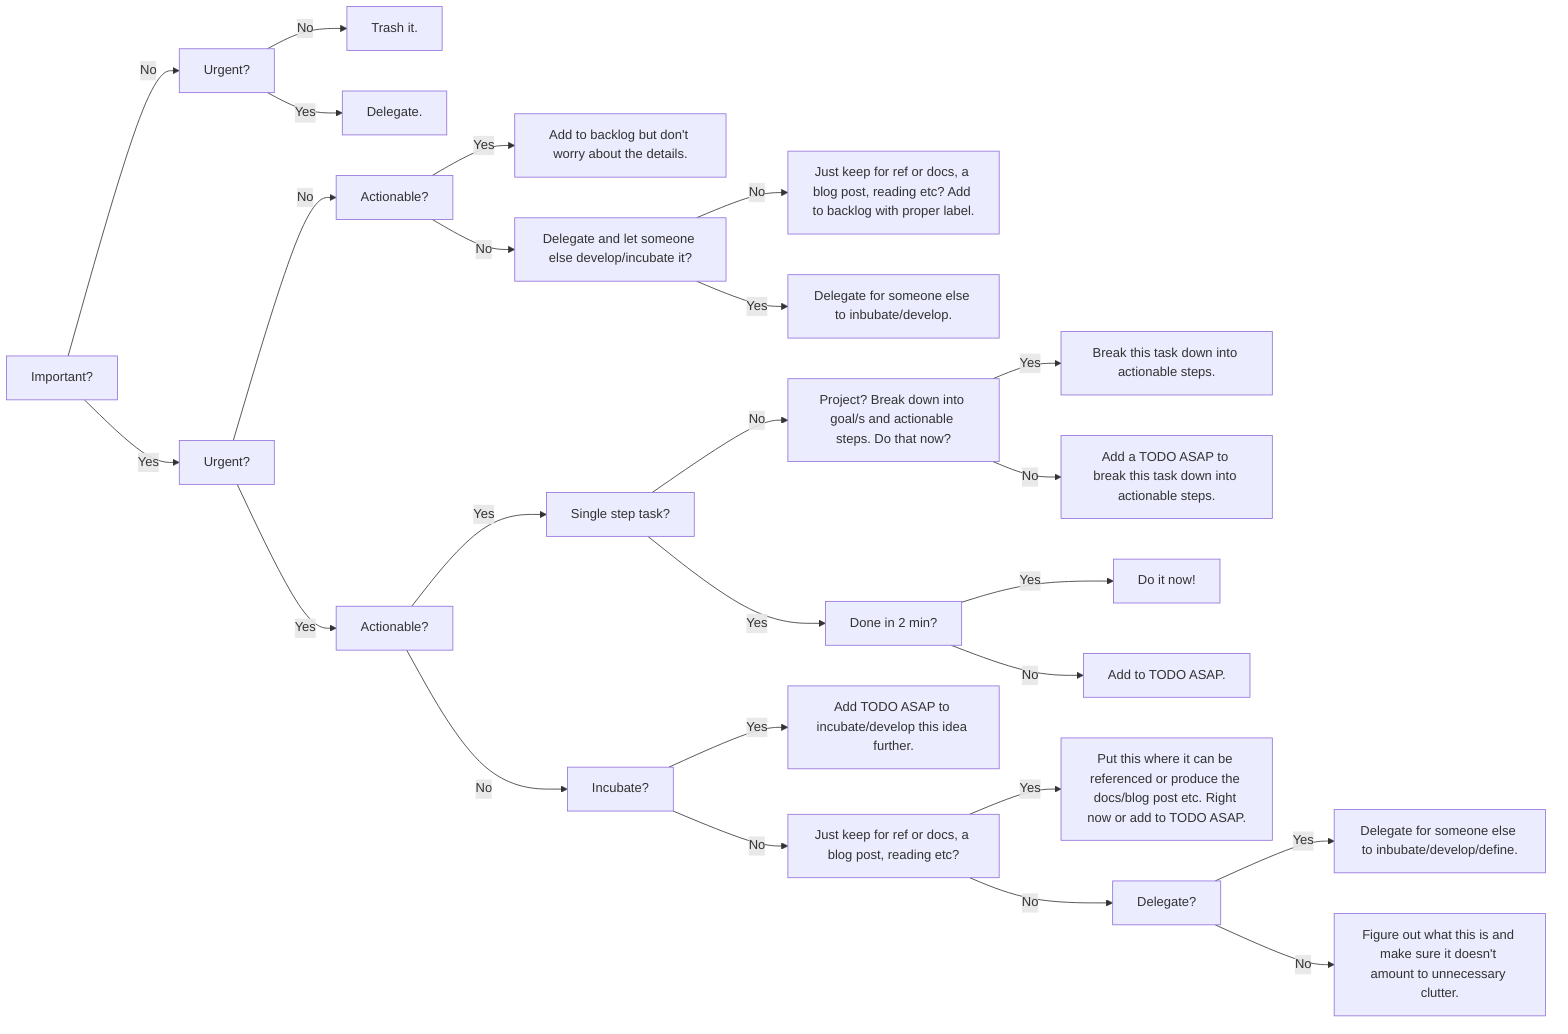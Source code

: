 flowchart LR
    Important[Important?]

    Important -->|No| ImportantNoUrgent[Urgent?]
    Important -->|Yes| ImportantYesUrgent[Urgent?]

    ImportantNoUrgent -->|No| ImportantNoUrgentNo[Trash it.]
    ImportantNoUrgent -->|Yes| ImportantNoUrgentYesActionable[Delegate.]

    ImportantYesUrgent -->|No| ImportantYesUrgentNoActionable[Actionable?]
    ImportantYesUrgent -->|Yes| ImportantYesUrgentYesActionable[Actionable?]

    ImportantYesUrgentNoActionable -->|Yes| ImportantYesUrgentNoActionableYes[Add to backlog but don't worry about the details.]
    ImportantYesUrgentNoActionable -->|No| ImportantYesUrgentNoActionableNoDelegate[Delegate and let someone else develop/incubate it?]

    ImportantYesUrgentNoActionableNoDelegate -->|No| ImportantYesUrgentNoActionableNoDelegateNo[Just keep for ref or docs, a blog post, reading etc? Add to backlog with proper label.]
    ImportantYesUrgentNoActionableNoDelegate -->|Yes| ImportantYesUrgentNoActionableNoDelegateYes[Delegate for someone else to inbubate/develop.]

    ImportantYesUrgentYesActionable -->|Yes| ImportantYesUrgentYesActionableYesSingleStepTask[Single step task?]
    ImportantYesUrgentYesActionable -->|No| ImportantYesUrgentYesActionableNoIncubate[Incubate?]
    
    ImportantYesUrgentYesActionableYesSingleStepTask -->|Yes| ImportantYesUrgentYesActionableYesSingleStepTaskYesDoneIn2Mins[Done in 2 min?]
    ImportantYesUrgentYesActionableYesSingleStepTask -->|No| ImportantYesUrgentYesActionableYesSingleStepTaskNoIncubateNow[Project? Break down into goal/s and actionable steps. Do that now?]

    ImportantYesUrgentYesActionableYesSingleStepTaskNoIncubateNow -->|Yes| ImportantYesUrgentYesActionableYesSingleStepTaskNoIncubateNowYes[Break this task down into actionable steps.]
    ImportantYesUrgentYesActionableYesSingleStepTaskNoIncubateNow -->|No| ImportantYesUrgentYesActionableYesSingleStepTaskNoIncubateNowNo[Add a TODO ASAP to break this task down into actionable steps.]

    ImportantYesUrgentYesActionableYesSingleStepTaskYesDoneIn2Mins -->|Yes| ImportantYesUrgentYesActionableYesSingleStepTaskYesDoneIn2MinsYes[Do it now!]
    ImportantYesUrgentYesActionableYesSingleStepTaskYesDoneIn2Mins -->|No| ImportantYesUrgentYesActionableYesSingleStepTaskYesDoneIn2MinsNo[Add to TODO ASAP.]

    ImportantYesUrgentYesActionableNoIncubate -->|Yes| ImportantYesUrgentYesActionableNoIncubateYes[Add TODO ASAP to incubate/develop this idea further.]
    ImportantYesUrgentYesActionableNoIncubate -->|No| ImportantYesUrgentYesActionableNoIncubateNoReference[Just keep for ref or docs, a blog post, reading etc?]

    ImportantYesUrgentYesActionableNoIncubateNoReference -->|Yes| ImportantYesUrgentYesActionableNoIncubateNoReferenceYes[Put this where it can be referenced or produce the docs/blog post etc. Right now or add to TODO ASAP.]
    ImportantYesUrgentYesActionableNoIncubateNoReference -->|No| ImportantYesUrgentYesActionableNoIncubateNoReferenceNoDelegate[Delegate?]

    ImportantYesUrgentYesActionableNoIncubateNoReferenceNoDelegate -->|Yes| ImportantYesUrgentYesActionableNoIncubateNoReferenceNoDelegateYes[Delegate for someone else to inbubate/develop/define.]
    ImportantYesUrgentYesActionableNoIncubateNoReferenceNoDelegate -->|No| ImportantYesUrgentYesActionableNoIncubateNoReferenceNoDelegateNo[Figure out what this is and make sure it doesn't amount to unnecessary clutter.]